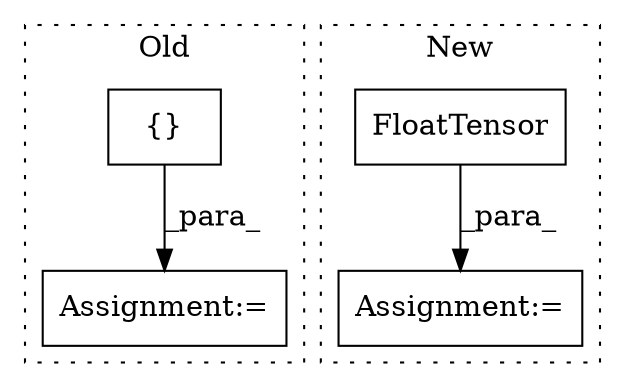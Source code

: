digraph G {
subgraph cluster0 {
1 [label="{}" a="4" s="842" l="2" shape="box"];
4 [label="Assignment:=" a="7" s="734" l="1" shape="box"];
label = "Old";
style="dotted";
}
subgraph cluster1 {
2 [label="FloatTensor" a="32" s="434,450" l="12,1" shape="box"];
3 [label="Assignment:=" a="7" s="425" l="1" shape="box"];
label = "New";
style="dotted";
}
1 -> 4 [label="_para_"];
2 -> 3 [label="_para_"];
}